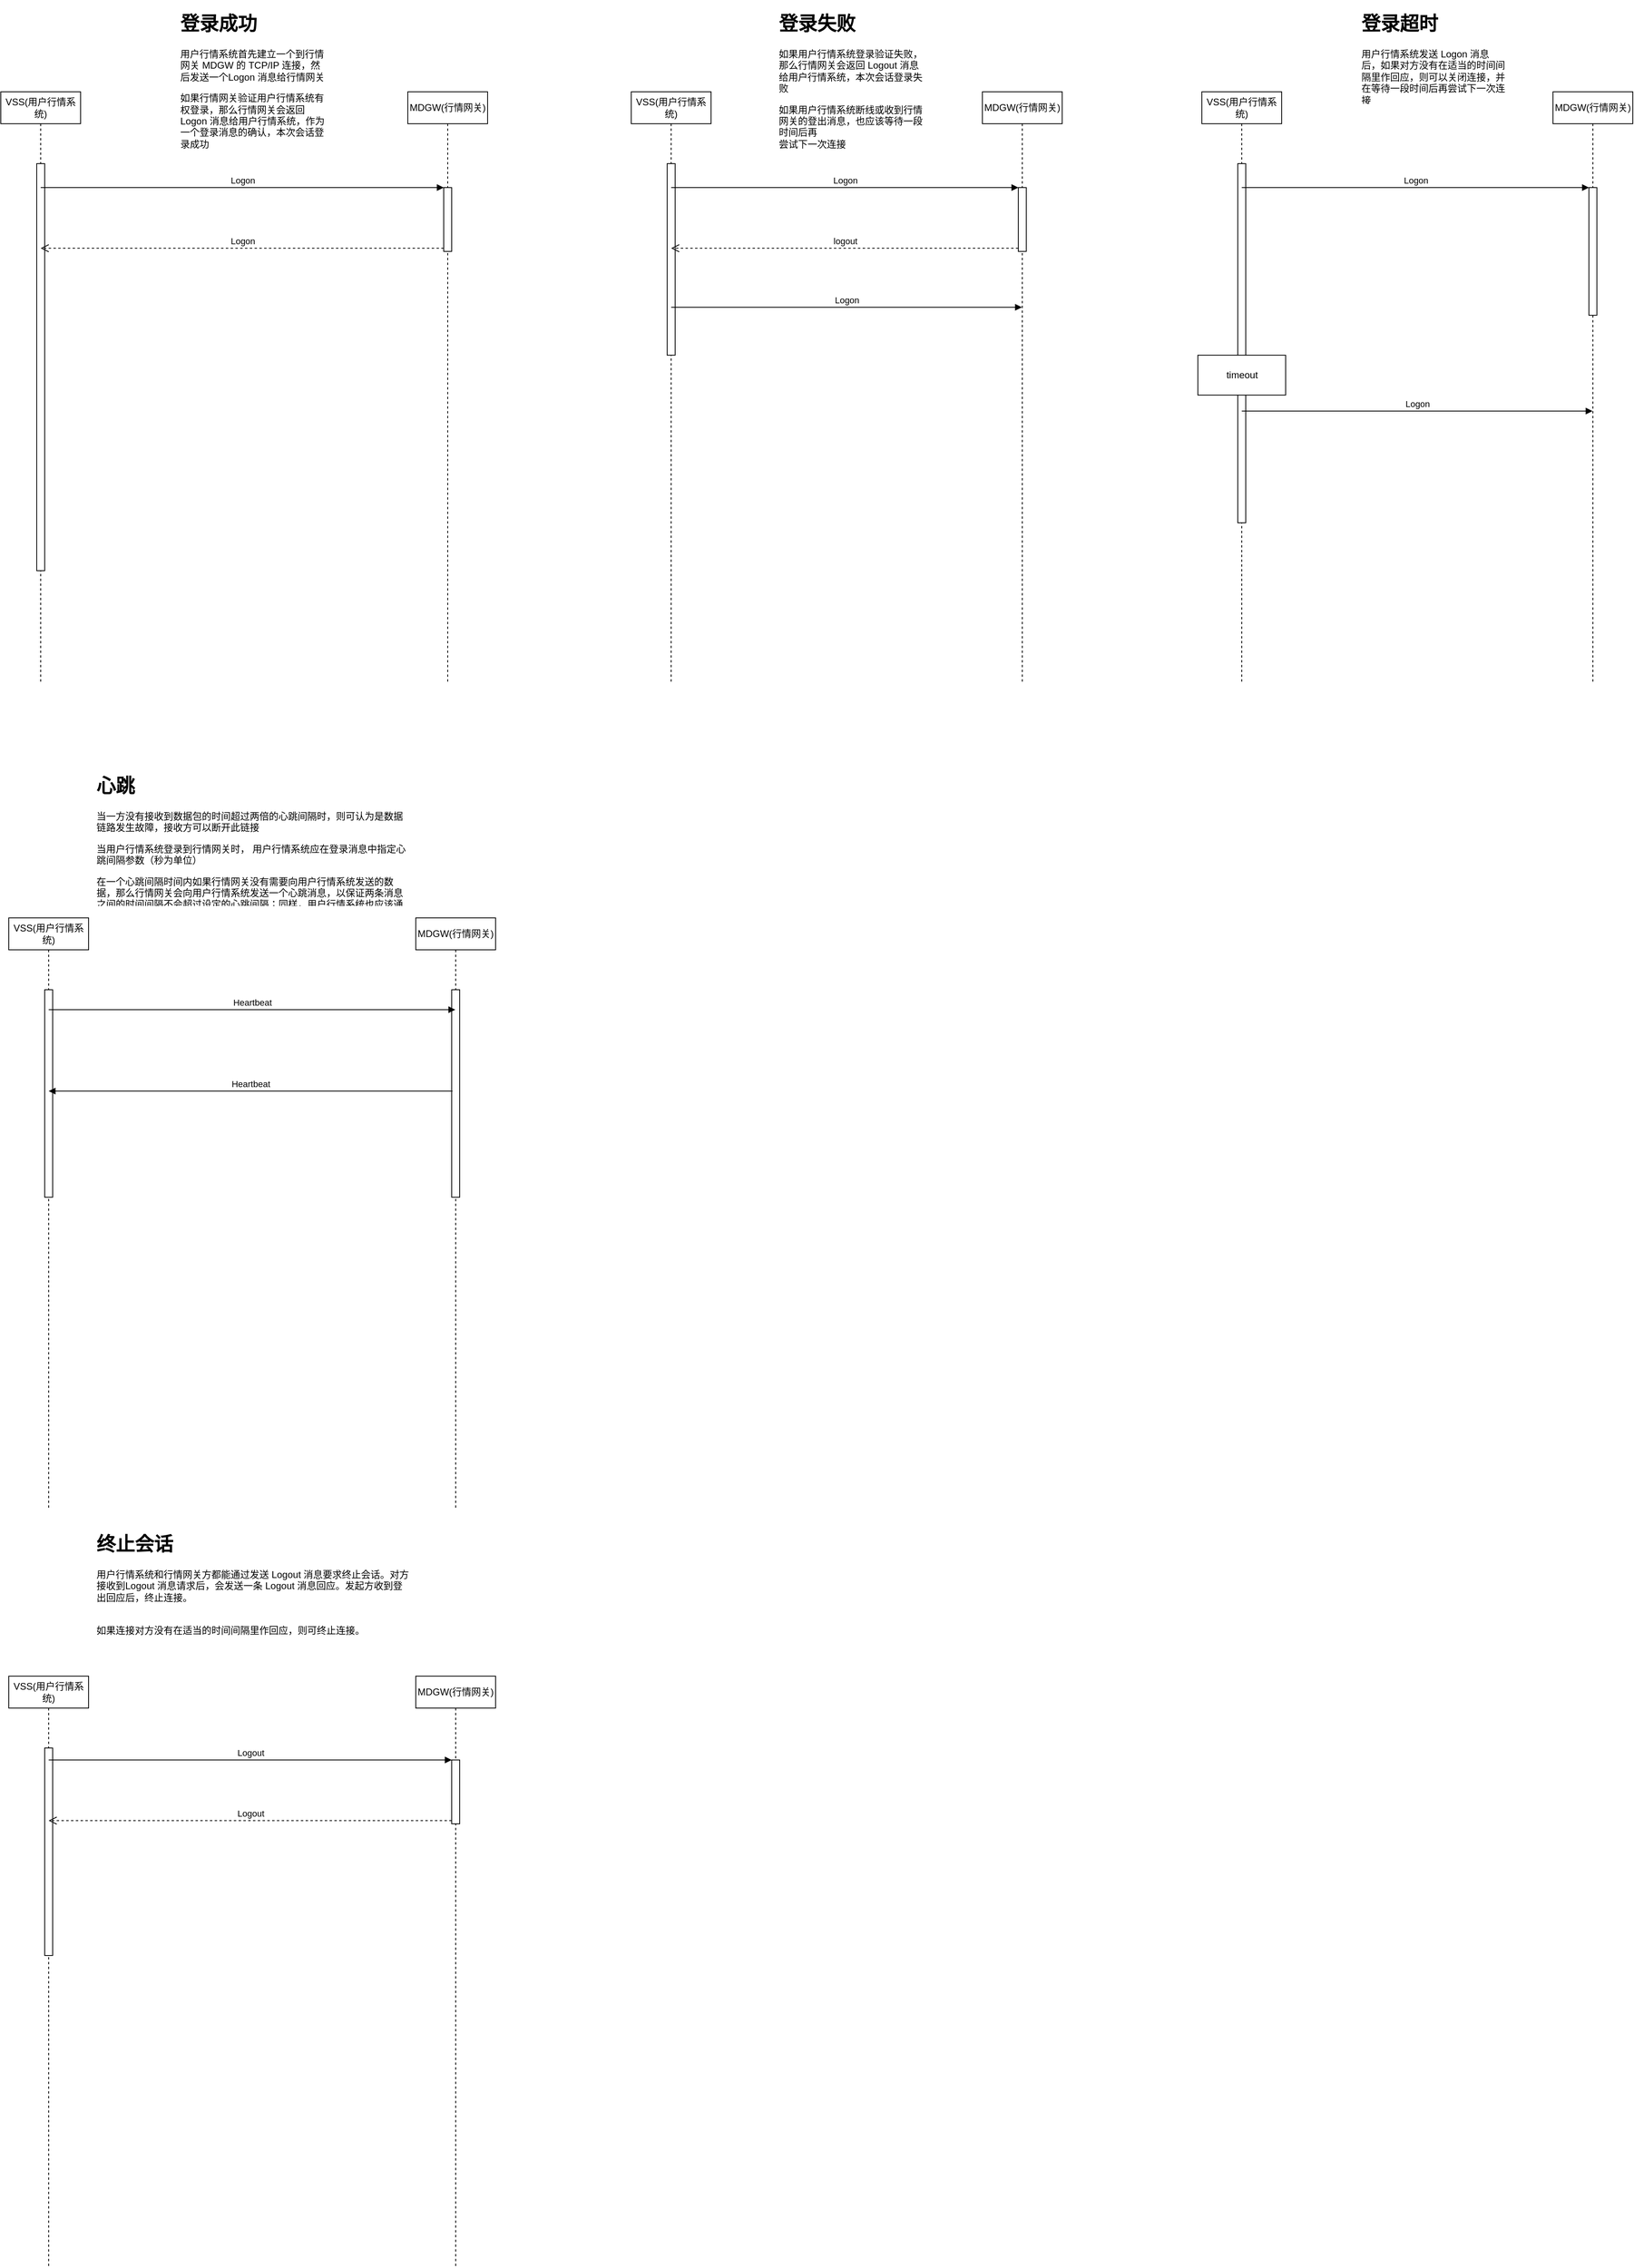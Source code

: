<mxfile version="13.6.5">
    <diagram id="NH16gQL3mwwtfG8gKhs3" name="Page-1">
        <mxGraphModel dx="1537" dy="1305" grid="1" gridSize="10" guides="1" tooltips="1" connect="1" arrows="1" fold="1" page="0" pageScale="1" pageWidth="827" pageHeight="1169" math="0" shadow="0">
            <root>
                <mxCell id="0"/>
                <mxCell id="1" parent="0"/>
                <mxCell id="44" value="MDGW(行情网关)" style="shape=umlLifeline;perimeter=lifelinePerimeter;whiteSpace=wrap;html=1;container=1;collapsible=0;recursiveResize=0;outlineConnect=0;" vertex="1" parent="1">
                    <mxGeometry x="640" y="1125" width="100" height="740" as="geometry"/>
                </mxCell>
                <mxCell id="45" value="" style="html=1;points=[];perimeter=orthogonalPerimeter;" vertex="1" parent="44">
                    <mxGeometry x="45" y="90" width="10" height="260" as="geometry"/>
                </mxCell>
                <mxCell id="2" value="VSS(用户行情系统)" style="shape=umlLifeline;perimeter=lifelinePerimeter;whiteSpace=wrap;html=1;container=1;collapsible=0;recursiveResize=0;outlineConnect=0;" vertex="1" parent="1">
                    <mxGeometry x="120" y="90" width="100" height="740" as="geometry"/>
                </mxCell>
                <mxCell id="11" value="" style="html=1;points=[];perimeter=orthogonalPerimeter;" vertex="1" parent="2">
                    <mxGeometry x="45" y="90" width="10" height="510" as="geometry"/>
                </mxCell>
                <mxCell id="3" value="MDGW(行情网关)" style="shape=umlLifeline;perimeter=lifelinePerimeter;whiteSpace=wrap;html=1;container=1;collapsible=0;recursiveResize=0;outlineConnect=0;" vertex="1" parent="1">
                    <mxGeometry x="630" y="90" width="100" height="740" as="geometry"/>
                </mxCell>
                <mxCell id="8" value="" style="html=1;points=[];perimeter=orthogonalPerimeter;" vertex="1" parent="3">
                    <mxGeometry x="45" y="120" width="10" height="80" as="geometry"/>
                </mxCell>
                <mxCell id="9" value="Logon" style="html=1;verticalAlign=bottom;endArrow=block;entryX=0;entryY=0;" edge="1" target="8" parent="1" source="2">
                    <mxGeometry relative="1" as="geometry">
                        <mxPoint x="605" y="210" as="sourcePoint"/>
                    </mxGeometry>
                </mxCell>
                <mxCell id="10" value="Logon" style="html=1;verticalAlign=bottom;endArrow=open;dashed=1;endSize=8;exitX=0;exitY=0.95;" edge="1" source="8" parent="1" target="2">
                    <mxGeometry relative="1" as="geometry">
                        <mxPoint x="605" y="286" as="targetPoint"/>
                    </mxGeometry>
                </mxCell>
                <mxCell id="13" value="VSS(用户行情系统)" style="shape=umlLifeline;perimeter=lifelinePerimeter;whiteSpace=wrap;html=1;container=1;collapsible=0;recursiveResize=0;outlineConnect=0;" vertex="1" parent="1">
                    <mxGeometry x="910" y="90" width="100" height="740" as="geometry"/>
                </mxCell>
                <mxCell id="14" value="" style="html=1;points=[];perimeter=orthogonalPerimeter;" vertex="1" parent="13">
                    <mxGeometry x="45" y="90" width="10" height="240" as="geometry"/>
                </mxCell>
                <mxCell id="15" value="MDGW(行情网关)" style="shape=umlLifeline;perimeter=lifelinePerimeter;whiteSpace=wrap;html=1;container=1;collapsible=0;recursiveResize=0;outlineConnect=0;" vertex="1" parent="1">
                    <mxGeometry x="1350" y="90" width="100" height="740" as="geometry"/>
                </mxCell>
                <mxCell id="20" value="" style="html=1;points=[];perimeter=orthogonalPerimeter;" vertex="1" parent="15">
                    <mxGeometry x="45" y="120" width="10" height="80" as="geometry"/>
                </mxCell>
                <mxCell id="21" value="Logon" style="html=1;verticalAlign=bottom;endArrow=block;entryX=0;entryY=0;" edge="1" target="20" parent="1" source="13">
                    <mxGeometry relative="1" as="geometry">
                        <mxPoint x="1325" y="210" as="sourcePoint"/>
                    </mxGeometry>
                </mxCell>
                <mxCell id="22" value="logout" style="html=1;verticalAlign=bottom;endArrow=open;dashed=1;endSize=8;exitX=0;exitY=0.95;" edge="1" source="20" parent="1" target="13">
                    <mxGeometry relative="1" as="geometry">
                        <mxPoint x="1325" y="286" as="targetPoint"/>
                    </mxGeometry>
                </mxCell>
                <mxCell id="24" value="Logon" style="html=1;verticalAlign=bottom;endArrow=block;" edge="1" parent="1" target="15">
                    <mxGeometry width="80" relative="1" as="geometry">
                        <mxPoint x="960" y="360" as="sourcePoint"/>
                        <mxPoint x="1040" y="360" as="targetPoint"/>
                    </mxGeometry>
                </mxCell>
                <mxCell id="25" value="VSS(用户行情系统)" style="shape=umlLifeline;perimeter=lifelinePerimeter;whiteSpace=wrap;html=1;container=1;collapsible=0;recursiveResize=0;outlineConnect=0;" vertex="1" parent="1">
                    <mxGeometry x="1625" y="90" width="100" height="740" as="geometry"/>
                </mxCell>
                <mxCell id="26" value="" style="html=1;points=[];perimeter=orthogonalPerimeter;" vertex="1" parent="25">
                    <mxGeometry x="45" y="90" width="10" height="450" as="geometry"/>
                </mxCell>
                <mxCell id="27" value="MDGW(行情网关)" style="shape=umlLifeline;perimeter=lifelinePerimeter;whiteSpace=wrap;html=1;container=1;collapsible=0;recursiveResize=0;outlineConnect=0;" vertex="1" parent="1">
                    <mxGeometry x="2065" y="90" width="100" height="740" as="geometry"/>
                </mxCell>
                <mxCell id="28" value="" style="html=1;points=[];perimeter=orthogonalPerimeter;" vertex="1" parent="27">
                    <mxGeometry x="45" y="120" width="10" height="160" as="geometry"/>
                </mxCell>
                <mxCell id="29" value="Logon" style="html=1;verticalAlign=bottom;endArrow=block;entryX=0;entryY=0;" edge="1" parent="1" source="25" target="28">
                    <mxGeometry relative="1" as="geometry">
                        <mxPoint x="2040" y="210" as="sourcePoint"/>
                    </mxGeometry>
                </mxCell>
                <mxCell id="31" value="Logon" style="html=1;verticalAlign=bottom;endArrow=block;" edge="1" parent="1" target="27" source="25">
                    <mxGeometry width="80" relative="1" as="geometry">
                        <mxPoint x="1675" y="360" as="sourcePoint"/>
                        <mxPoint x="1755" y="360" as="targetPoint"/>
                        <Array as="points">
                            <mxPoint x="2015" y="490"/>
                        </Array>
                    </mxGeometry>
                </mxCell>
                <mxCell id="33" value="timeout" style="html=1;" vertex="1" parent="1">
                    <mxGeometry x="1620" y="420" width="110" height="50" as="geometry"/>
                </mxCell>
                <mxCell id="39" value="&lt;h1&gt;登录成功&lt;/h1&gt;&lt;p&gt;&lt;span&gt;用户行情系统首先建立一个到行情网关 MDGW 的 TCP/IP 连接，然后发送一个Logon 消息给行情网关&lt;/span&gt;&lt;br&gt;&lt;/p&gt;&lt;p&gt;如果行情网关验证用户行情系统有权登录，那么行情网关会返回 Logon 消息给用户行情系统，作为一个登录消息的确认，本次会话登录成功&lt;span&gt;&lt;br&gt;&lt;/span&gt;&lt;/p&gt;" style="text;html=1;strokeColor=none;fillColor=none;spacing=5;spacingTop=-20;whiteSpace=wrap;overflow=hidden;rounded=0;" vertex="1" parent="1">
                    <mxGeometry x="340" y="-15" width="190" height="200" as="geometry"/>
                </mxCell>
                <mxCell id="40" value="&lt;h1&gt;登录失败&lt;/h1&gt;&lt;p&gt;如果用户行情系统登录验证失败，那么行情网关会返回 Logout 消息给用户行情系统，本次会话登录失败&lt;/p&gt;&lt;p&gt;如果用户行情系统断线或收到行情网关的登出消息，也应该等待一段时间后再&lt;br/&gt;尝试下一次连接&lt;br&gt;&lt;/p&gt;" style="text;html=1;strokeColor=none;fillColor=none;spacing=5;spacingTop=-20;whiteSpace=wrap;overflow=hidden;rounded=0;" vertex="1" parent="1">
                    <mxGeometry x="1090" y="-15" width="190" height="190" as="geometry"/>
                </mxCell>
                <mxCell id="41" value="&lt;h1&gt;登录超时&lt;/h1&gt;&lt;p&gt;用户行情系统发送 Logon 消息后，如果对方没有在适当的时间间隔里作回应，则可以关闭连接，并在等待一段时间后再尝试下一次连接&lt;/p&gt;" style="text;html=1;strokeColor=none;fillColor=none;spacing=5;spacingTop=-20;whiteSpace=wrap;overflow=hidden;rounded=0;" vertex="1" parent="1">
                    <mxGeometry x="1820" y="-15" width="190" height="120" as="geometry"/>
                </mxCell>
                <mxCell id="42" value="VSS(用户行情系统)" style="shape=umlLifeline;perimeter=lifelinePerimeter;whiteSpace=wrap;html=1;container=1;collapsible=0;recursiveResize=0;outlineConnect=0;" vertex="1" parent="1">
                    <mxGeometry x="130" y="1125" width="100" height="740" as="geometry"/>
                </mxCell>
                <mxCell id="43" value="" style="html=1;points=[];perimeter=orthogonalPerimeter;" vertex="1" parent="42">
                    <mxGeometry x="45" y="90" width="10" height="260" as="geometry"/>
                </mxCell>
                <mxCell id="49" value="Heartbeat" style="html=1;verticalAlign=bottom;endArrow=block;" edge="1" parent="42" target="44">
                    <mxGeometry width="80" relative="1" as="geometry">
                        <mxPoint x="50" y="115" as="sourcePoint"/>
                        <mxPoint x="410" y="115" as="targetPoint"/>
                    </mxGeometry>
                </mxCell>
                <mxCell id="48" value="&lt;h1&gt;心跳&lt;/h1&gt;&lt;p&gt;当一方没有接收到数据包的时间超过两倍的心跳间隔时，则可认为是数据链路发生故障，接收方可以断开此链接&lt;span&gt;&lt;br&gt;&lt;/span&gt;&lt;/p&gt;&lt;p&gt;&lt;span&gt;当用户行情系统登录到行情网关时， 用户行情系统应在登录消息中指定心跳间隔&lt;/span&gt;&lt;span&gt;参数（秒为单位）&lt;/span&gt;&lt;/p&gt;&lt;p&gt;在一个心跳间隔时间内如果行情网关没有需要向用户行情系统发送的数据，那么行情网关会向用户行情系统发送一个心跳消息，以保证两条消息之间的时间间隔不会超过设定的心跳间隔；同样，用户行情系统也应该通过必要时发送心跳消息的方式来保证行情网关收到的连续两条消息之间的时间间隔不超过心跳间隔时间&lt;br&gt;&lt;/p&gt;" style="text;html=1;strokeColor=none;fillColor=none;spacing=5;spacingTop=-20;whiteSpace=wrap;overflow=hidden;rounded=0;" vertex="1" parent="1">
                    <mxGeometry x="235" y="940" width="400" height="170" as="geometry"/>
                </mxCell>
                <mxCell id="50" value="Heartbeat" style="html=1;verticalAlign=bottom;endArrow=block;" edge="1" parent="1">
                    <mxGeometry width="80" relative="1" as="geometry">
                        <mxPoint x="686" y="1342" as="sourcePoint"/>
                        <mxPoint x="180" y="1342" as="targetPoint"/>
                    </mxGeometry>
                </mxCell>
                <mxCell id="52" value="MDGW(行情网关)" style="shape=umlLifeline;perimeter=lifelinePerimeter;whiteSpace=wrap;html=1;container=1;collapsible=0;recursiveResize=0;outlineConnect=0;" vertex="1" parent="1">
                    <mxGeometry x="640" y="2075" width="100" height="740" as="geometry"/>
                </mxCell>
                <mxCell id="59" value="" style="html=1;points=[];perimeter=orthogonalPerimeter;" vertex="1" parent="52">
                    <mxGeometry x="45" y="105" width="10" height="80" as="geometry"/>
                </mxCell>
                <mxCell id="54" value="VSS(用户行情系统)" style="shape=umlLifeline;perimeter=lifelinePerimeter;whiteSpace=wrap;html=1;container=1;collapsible=0;recursiveResize=0;outlineConnect=0;" vertex="1" parent="1">
                    <mxGeometry x="130" y="2075" width="100" height="740" as="geometry"/>
                </mxCell>
                <mxCell id="55" value="" style="html=1;points=[];perimeter=orthogonalPerimeter;" vertex="1" parent="54">
                    <mxGeometry x="45" y="90" width="10" height="260" as="geometry"/>
                </mxCell>
                <mxCell id="57" value="&lt;h1&gt;终止会话&lt;/h1&gt;&lt;p&gt;用户行情系统和行情网关方都能通过发送 Logout 消息要求终止会话。对方接收到Logout 消息请求后，会发送一条 Logout 消息回应。发起方收到登出回应后，终止连接。&lt;/p&gt;&lt;p&gt;&lt;br&gt;如果连接对方没有在适当的时间间隔里作回应，则可终止连接。&lt;br&gt;&lt;/p&gt;" style="text;html=1;strokeColor=none;fillColor=none;spacing=5;spacingTop=-20;whiteSpace=wrap;overflow=hidden;rounded=0;" vertex="1" parent="1">
                    <mxGeometry x="235" y="1890" width="400" height="170" as="geometry"/>
                </mxCell>
                <mxCell id="60" value="Logout" style="html=1;verticalAlign=bottom;endArrow=block;entryX=0;entryY=0;" edge="1" target="59" parent="1" source="54">
                    <mxGeometry relative="1" as="geometry">
                        <mxPoint x="615" y="2180" as="sourcePoint"/>
                    </mxGeometry>
                </mxCell>
                <mxCell id="61" value="Logout" style="html=1;verticalAlign=bottom;endArrow=open;dashed=1;endSize=8;exitX=0;exitY=0.95;" edge="1" source="59" parent="1" target="54">
                    <mxGeometry relative="1" as="geometry">
                        <mxPoint x="615" y="2256" as="targetPoint"/>
                    </mxGeometry>
                </mxCell>
            </root>
        </mxGraphModel>
    </diagram>
</mxfile>